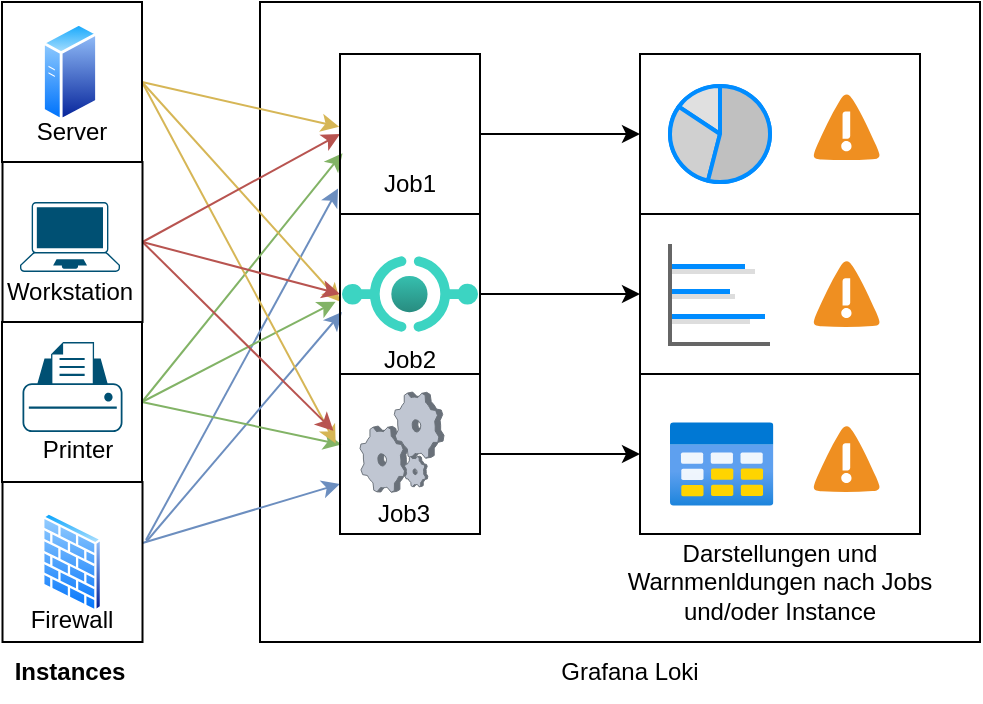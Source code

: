 <mxfile version="21.2.9" type="device">
  <diagram name="Page-1" id="CWH5NlU9q9CjvMd9MiRt">
    <mxGraphModel dx="1434" dy="782" grid="1" gridSize="10" guides="1" tooltips="1" connect="1" arrows="1" fold="1" page="1" pageScale="1" pageWidth="850" pageHeight="1100" math="0" shadow="0">
      <root>
        <mxCell id="0" />
        <mxCell id="1" parent="0" />
        <mxCell id="TSLGlhMcsG2Oh3ILdl1S-78" value="" style="rounded=0;whiteSpace=wrap;html=1;fillColor=none;" parent="1" vertex="1">
          <mxGeometry x="370" y="276" width="140" height="80" as="geometry" />
        </mxCell>
        <mxCell id="TSLGlhMcsG2Oh3ILdl1S-77" value="" style="rounded=0;whiteSpace=wrap;html=1;fillColor=none;" parent="1" vertex="1">
          <mxGeometry x="370" y="196" width="140" height="80" as="geometry" />
        </mxCell>
        <mxCell id="TSLGlhMcsG2Oh3ILdl1S-27" value="" style="rounded=0;whiteSpace=wrap;html=1;fillColor=none;" parent="1" vertex="1">
          <mxGeometry x="180" y="90" width="360" height="320" as="geometry" />
        </mxCell>
        <mxCell id="TSLGlhMcsG2Oh3ILdl1S-68" value="" style="rounded=0;whiteSpace=wrap;html=1;fillColor=none;" parent="1" vertex="1">
          <mxGeometry x="370" y="116" width="140" height="240" as="geometry" />
        </mxCell>
        <mxCell id="TSLGlhMcsG2Oh3ILdl1S-54" style="rounded=0;orthogonalLoop=1;jettySize=auto;html=1;entryX=-0.014;entryY=0.841;entryDx=0;entryDy=0;exitX=1.025;exitY=0.363;exitDx=0;exitDy=0;exitPerimeter=0;fillColor=#dae8fc;strokeColor=#6c8ebf;entryPerimeter=0;" parent="1" source="TSLGlhMcsG2Oh3ILdl1S-17" target="TSLGlhMcsG2Oh3ILdl1S-18" edge="1">
          <mxGeometry relative="1" as="geometry" />
        </mxCell>
        <mxCell id="TSLGlhMcsG2Oh3ILdl1S-55" style="rounded=0;orthogonalLoop=1;jettySize=auto;html=1;entryX=0.014;entryY=0.613;entryDx=0;entryDy=0;entryPerimeter=0;exitX=1.025;exitY=0.375;exitDx=0;exitDy=0;exitPerimeter=0;fillColor=#dae8fc;strokeColor=#6c8ebf;" parent="1" source="TSLGlhMcsG2Oh3ILdl1S-17" target="TSLGlhMcsG2Oh3ILdl1S-19" edge="1">
          <mxGeometry relative="1" as="geometry" />
        </mxCell>
        <mxCell id="TSLGlhMcsG2Oh3ILdl1S-56" style="rounded=0;orthogonalLoop=1;jettySize=auto;html=1;entryX=0;entryY=0.5;entryDx=0;entryDy=0;fillColor=#dae8fc;strokeColor=#6c8ebf;" parent="1" edge="1">
          <mxGeometry relative="1" as="geometry">
            <mxPoint x="121.25" y="360.533" as="sourcePoint" />
            <mxPoint x="220" y="331" as="targetPoint" />
          </mxGeometry>
        </mxCell>
        <mxCell id="TSLGlhMcsG2Oh3ILdl1S-17" value="" style="rounded=0;whiteSpace=wrap;html=1;fillColor=none;" parent="1" vertex="1">
          <mxGeometry x="51.25" y="330" width="70" height="80" as="geometry" />
        </mxCell>
        <mxCell id="TSLGlhMcsG2Oh3ILdl1S-57" style="rounded=0;orthogonalLoop=1;jettySize=auto;html=1;entryX=0.018;entryY=0.62;entryDx=0;entryDy=0;exitX=1;exitY=0.5;exitDx=0;exitDy=0;fillColor=#d5e8d4;strokeColor=#82b366;entryPerimeter=0;" parent="1" source="TSLGlhMcsG2Oh3ILdl1S-16" target="TSLGlhMcsG2Oh3ILdl1S-18" edge="1">
          <mxGeometry relative="1" as="geometry">
            <mxPoint x="130" y="290" as="sourcePoint" />
          </mxGeometry>
        </mxCell>
        <mxCell id="TSLGlhMcsG2Oh3ILdl1S-58" style="rounded=0;orthogonalLoop=1;jettySize=auto;html=1;entryX=-0.031;entryY=0.548;entryDx=0;entryDy=0;entryPerimeter=0;exitX=1;exitY=0.5;exitDx=0;exitDy=0;fillColor=#d5e8d4;strokeColor=#82b366;" parent="1" source="TSLGlhMcsG2Oh3ILdl1S-16" target="TSLGlhMcsG2Oh3ILdl1S-19" edge="1">
          <mxGeometry relative="1" as="geometry" />
        </mxCell>
        <mxCell id="TSLGlhMcsG2Oh3ILdl1S-59" style="rounded=0;orthogonalLoop=1;jettySize=auto;html=1;entryX=0.01;entryY=0.441;entryDx=0;entryDy=0;entryPerimeter=0;exitX=1;exitY=0.5;exitDx=0;exitDy=0;fillColor=#d5e8d4;strokeColor=#82b366;" parent="1" source="TSLGlhMcsG2Oh3ILdl1S-16" target="TSLGlhMcsG2Oh3ILdl1S-20" edge="1">
          <mxGeometry relative="1" as="geometry" />
        </mxCell>
        <mxCell id="TSLGlhMcsG2Oh3ILdl1S-16" value="" style="rounded=0;whiteSpace=wrap;html=1;fillColor=none;" parent="1" vertex="1">
          <mxGeometry x="51" y="250" width="70" height="80" as="geometry" />
        </mxCell>
        <mxCell id="TSLGlhMcsG2Oh3ILdl1S-63" style="rounded=0;orthogonalLoop=1;jettySize=auto;html=1;entryX=-0.006;entryY=0.455;entryDx=0;entryDy=0;entryPerimeter=0;fillColor=#fff2cc;strokeColor=#d6b656;exitX=1;exitY=0.5;exitDx=0;exitDy=0;" parent="1" source="TSLGlhMcsG2Oh3ILdl1S-7" target="TSLGlhMcsG2Oh3ILdl1S-18" edge="1">
          <mxGeometry relative="1" as="geometry" />
        </mxCell>
        <mxCell id="TSLGlhMcsG2Oh3ILdl1S-64" style="rounded=0;orthogonalLoop=1;jettySize=auto;html=1;entryX=0.002;entryY=0.548;entryDx=0;entryDy=0;entryPerimeter=0;fillColor=#fff2cc;strokeColor=#d6b656;exitX=1;exitY=0.5;exitDx=0;exitDy=0;" parent="1" source="TSLGlhMcsG2Oh3ILdl1S-7" target="TSLGlhMcsG2Oh3ILdl1S-19" edge="1">
          <mxGeometry relative="1" as="geometry" />
        </mxCell>
        <mxCell id="TSLGlhMcsG2Oh3ILdl1S-65" style="rounded=0;orthogonalLoop=1;jettySize=auto;html=1;entryX=-0.031;entryY=0.434;entryDx=0;entryDy=0;entryPerimeter=0;fillColor=#fff2cc;strokeColor=#d6b656;exitX=1;exitY=0.5;exitDx=0;exitDy=0;" parent="1" source="TSLGlhMcsG2Oh3ILdl1S-7" target="TSLGlhMcsG2Oh3ILdl1S-20" edge="1">
          <mxGeometry relative="1" as="geometry" />
        </mxCell>
        <mxCell id="TSLGlhMcsG2Oh3ILdl1S-7" value="" style="rounded=0;whiteSpace=wrap;html=1;fillColor=none;" parent="1" vertex="1">
          <mxGeometry x="51" y="90" width="70" height="80" as="geometry" />
        </mxCell>
        <mxCell id="TSLGlhMcsG2Oh3ILdl1S-2" value="" style="points=[[0.13,0.02,0],[0.5,0,0],[0.87,0.02,0],[0.885,0.4,0],[0.985,0.985,0],[0.5,1,0],[0.015,0.985,0],[0.115,0.4,0]];verticalLabelPosition=bottom;sketch=0;html=1;verticalAlign=top;aspect=fixed;align=center;pointerEvents=1;shape=mxgraph.cisco19.laptop;fillColor=#005073;strokeColor=none;" parent="1" vertex="1">
          <mxGeometry x="60" y="190" width="50" height="35" as="geometry" />
        </mxCell>
        <mxCell id="TSLGlhMcsG2Oh3ILdl1S-4" value="" style="points=[[0.22,0.185,0],[0.5,0,0],[0.78,0.185,0],[0.975,0.49,0],[1,0.73,0],[0.975,0.97,0],[0.5,1,0],[0.025,0.97,0],[0,0.73,0],[0.025,0.49,0]];verticalLabelPosition=bottom;sketch=0;html=1;verticalAlign=top;aspect=fixed;align=center;pointerEvents=1;shape=mxgraph.cisco19.printer;fillColor=#005073;strokeColor=none;" parent="1" vertex="1">
          <mxGeometry x="61.25" y="260" width="50" height="45" as="geometry" />
        </mxCell>
        <mxCell id="TSLGlhMcsG2Oh3ILdl1S-5" value="" style="image;aspect=fixed;perimeter=ellipsePerimeter;html=1;align=center;shadow=0;dashed=0;spacingTop=3;image=img/lib/active_directory/firewall.svg;" parent="1" vertex="1">
          <mxGeometry x="70.75" y="345" width="30.5" height="50" as="geometry" />
        </mxCell>
        <mxCell id="TSLGlhMcsG2Oh3ILdl1S-6" value="" style="image;aspect=fixed;perimeter=ellipsePerimeter;html=1;align=center;shadow=0;dashed=0;spacingTop=3;image=img/lib/active_directory/generic_server.svg;" parent="1" vertex="1">
          <mxGeometry x="71" y="100" width="28.0" height="50" as="geometry" />
        </mxCell>
        <mxCell id="TSLGlhMcsG2Oh3ILdl1S-8" value="&lt;b&gt;Instances&lt;/b&gt;" style="text;html=1;strokeColor=none;fillColor=none;align=center;verticalAlign=middle;whiteSpace=wrap;rounded=0;" parent="1" vertex="1">
          <mxGeometry x="55" y="410" width="60" height="30" as="geometry" />
        </mxCell>
        <mxCell id="TSLGlhMcsG2Oh3ILdl1S-9" value="Server" style="text;html=1;strokeColor=none;fillColor=none;align=center;verticalAlign=middle;whiteSpace=wrap;rounded=0;" parent="1" vertex="1">
          <mxGeometry x="56.25" y="140" width="60" height="30" as="geometry" />
        </mxCell>
        <mxCell id="TSLGlhMcsG2Oh3ILdl1S-10" value="Workstation" style="text;html=1;strokeColor=none;fillColor=none;align=center;verticalAlign=middle;whiteSpace=wrap;rounded=0;" parent="1" vertex="1">
          <mxGeometry x="55" y="220" width="60" height="30" as="geometry" />
        </mxCell>
        <mxCell id="TSLGlhMcsG2Oh3ILdl1S-11" value="Printer" style="text;html=1;strokeColor=none;fillColor=none;align=center;verticalAlign=middle;whiteSpace=wrap;rounded=0;" parent="1" vertex="1">
          <mxGeometry x="59" y="299" width="60" height="30" as="geometry" />
        </mxCell>
        <mxCell id="TSLGlhMcsG2Oh3ILdl1S-13" value="Firewall" style="text;html=1;strokeColor=none;fillColor=none;align=center;verticalAlign=middle;whiteSpace=wrap;rounded=0;" parent="1" vertex="1">
          <mxGeometry x="56.25" y="384" width="60" height="30" as="geometry" />
        </mxCell>
        <mxCell id="TSLGlhMcsG2Oh3ILdl1S-60" style="rounded=0;orthogonalLoop=1;jettySize=auto;html=1;entryX=0;entryY=0.5;entryDx=0;entryDy=0;exitX=1;exitY=0.5;exitDx=0;exitDy=0;fillColor=#f8cecc;strokeColor=#b85450;" parent="1" source="TSLGlhMcsG2Oh3ILdl1S-15" target="TSLGlhMcsG2Oh3ILdl1S-18" edge="1">
          <mxGeometry relative="1" as="geometry" />
        </mxCell>
        <mxCell id="TSLGlhMcsG2Oh3ILdl1S-61" style="rounded=0;orthogonalLoop=1;jettySize=auto;html=1;entryX=0;entryY=0.5;entryDx=0;entryDy=0;exitX=1;exitY=0.5;exitDx=0;exitDy=0;fillColor=#f8cecc;strokeColor=#b85450;" parent="1" source="TSLGlhMcsG2Oh3ILdl1S-15" target="TSLGlhMcsG2Oh3ILdl1S-19" edge="1">
          <mxGeometry relative="1" as="geometry" />
        </mxCell>
        <mxCell id="TSLGlhMcsG2Oh3ILdl1S-62" style="rounded=0;orthogonalLoop=1;jettySize=auto;html=1;entryX=-0.047;entryY=0.355;entryDx=0;entryDy=0;exitX=1;exitY=0.5;exitDx=0;exitDy=0;fillColor=#f8cecc;strokeColor=#b85450;entryPerimeter=0;" parent="1" source="TSLGlhMcsG2Oh3ILdl1S-15" target="TSLGlhMcsG2Oh3ILdl1S-20" edge="1">
          <mxGeometry relative="1" as="geometry" />
        </mxCell>
        <mxCell id="TSLGlhMcsG2Oh3ILdl1S-15" value="" style="rounded=0;whiteSpace=wrap;html=1;fillColor=none;" parent="1" vertex="1">
          <mxGeometry x="51.25" y="170" width="70" height="80" as="geometry" />
        </mxCell>
        <mxCell id="TSLGlhMcsG2Oh3ILdl1S-69" style="edgeStyle=orthogonalEdgeStyle;rounded=0;orthogonalLoop=1;jettySize=auto;html=1;entryX=0;entryY=0.5;entryDx=0;entryDy=0;" parent="1" source="TSLGlhMcsG2Oh3ILdl1S-18" target="TSLGlhMcsG2Oh3ILdl1S-76" edge="1">
          <mxGeometry relative="1" as="geometry" />
        </mxCell>
        <mxCell id="TSLGlhMcsG2Oh3ILdl1S-18" value="" style="rounded=0;whiteSpace=wrap;html=1;fillColor=none;" parent="1" vertex="1">
          <mxGeometry x="220" y="116" width="70" height="80" as="geometry" />
        </mxCell>
        <mxCell id="TSLGlhMcsG2Oh3ILdl1S-70" style="edgeStyle=orthogonalEdgeStyle;rounded=0;orthogonalLoop=1;jettySize=auto;html=1;entryX=0;entryY=0.5;entryDx=0;entryDy=0;" parent="1" source="TSLGlhMcsG2Oh3ILdl1S-19" target="TSLGlhMcsG2Oh3ILdl1S-77" edge="1">
          <mxGeometry relative="1" as="geometry" />
        </mxCell>
        <mxCell id="TSLGlhMcsG2Oh3ILdl1S-19" value="" style="rounded=0;whiteSpace=wrap;html=1;fillColor=none;" parent="1" vertex="1">
          <mxGeometry x="220" y="196" width="70" height="80" as="geometry" />
        </mxCell>
        <mxCell id="TSLGlhMcsG2Oh3ILdl1S-71" style="edgeStyle=orthogonalEdgeStyle;rounded=0;orthogonalLoop=1;jettySize=auto;html=1;entryX=0;entryY=0.5;entryDx=0;entryDy=0;" parent="1" source="TSLGlhMcsG2Oh3ILdl1S-20" target="TSLGlhMcsG2Oh3ILdl1S-78" edge="1">
          <mxGeometry relative="1" as="geometry" />
        </mxCell>
        <mxCell id="TSLGlhMcsG2Oh3ILdl1S-20" value="" style="rounded=0;whiteSpace=wrap;html=1;fillColor=none;" parent="1" vertex="1">
          <mxGeometry x="220" y="276" width="70" height="80" as="geometry" />
        </mxCell>
        <mxCell id="TSLGlhMcsG2Oh3ILdl1S-23" value="" style="shape=image;html=1;verticalAlign=top;verticalLabelPosition=bottom;labelBackgroundColor=#ffffff;imageAspect=0;aspect=fixed;image=https://cdn2.iconfinder.com/data/icons/competitive-strategy-and-corporate-training/512/736_Efficiency_management_processing_productivity_project_Business_Management-128.png" parent="1" vertex="1">
          <mxGeometry x="230" y="126" width="50" height="50" as="geometry" />
        </mxCell>
        <mxCell id="TSLGlhMcsG2Oh3ILdl1S-25" value="" style="verticalLabelPosition=bottom;sketch=0;aspect=fixed;html=1;verticalAlign=top;strokeColor=none;align=center;outlineConnect=0;shape=mxgraph.citrix.process;" parent="1" vertex="1">
          <mxGeometry x="230" y="285" width="42" height="50.08" as="geometry" />
        </mxCell>
        <mxCell id="TSLGlhMcsG2Oh3ILdl1S-28" value="Grafana Loki" style="text;html=1;strokeColor=none;fillColor=none;align=center;verticalAlign=middle;whiteSpace=wrap;rounded=0;" parent="1" vertex="1">
          <mxGeometry x="320" y="410" width="90" height="30" as="geometry" />
        </mxCell>
        <mxCell id="TSLGlhMcsG2Oh3ILdl1S-29" value="" style="image;aspect=fixed;html=1;points=[];align=center;fontSize=12;image=img/lib/azure2/other/API_Proxy.svg;" parent="1" vertex="1">
          <mxGeometry x="221" y="217" width="68" height="38" as="geometry" />
        </mxCell>
        <mxCell id="TSLGlhMcsG2Oh3ILdl1S-31" value="" style="verticalLabelPosition=bottom;shadow=0;dashed=0;align=center;html=1;verticalAlign=top;strokeWidth=1;shape=mxgraph.mockup.graphics.pieChart;strokeColor=#008cff;parts=10,20,35;partColors=#e0e0e0,#d0d0d0,#c0c0c0,#b0b0b0,#a0a0a0;strokeWidth=2;" parent="1" vertex="1">
          <mxGeometry x="385" y="132" width="50" height="48" as="geometry" />
        </mxCell>
        <mxCell id="TSLGlhMcsG2Oh3ILdl1S-32" value="Darstellungen und Warnmenldungen nach Jobs und/oder Instance" style="text;html=1;strokeColor=none;fillColor=none;align=center;verticalAlign=middle;whiteSpace=wrap;rounded=0;" parent="1" vertex="1">
          <mxGeometry x="360" y="365" width="160" height="30" as="geometry" />
        </mxCell>
        <mxCell id="TSLGlhMcsG2Oh3ILdl1S-34" value="Job1" style="text;html=1;strokeColor=none;fillColor=none;align=center;verticalAlign=middle;whiteSpace=wrap;rounded=0;" parent="1" vertex="1">
          <mxGeometry x="225" y="166" width="60" height="30" as="geometry" />
        </mxCell>
        <mxCell id="TSLGlhMcsG2Oh3ILdl1S-38" value="Job2" style="text;html=1;strokeColor=none;fillColor=none;align=center;verticalAlign=middle;whiteSpace=wrap;rounded=0;" parent="1" vertex="1">
          <mxGeometry x="225" y="253.5" width="60" height="30" as="geometry" />
        </mxCell>
        <mxCell id="TSLGlhMcsG2Oh3ILdl1S-39" value="Job3" style="text;html=1;strokeColor=none;fillColor=none;align=center;verticalAlign=middle;whiteSpace=wrap;rounded=0;" parent="1" vertex="1">
          <mxGeometry x="222" y="331" width="60" height="30" as="geometry" />
        </mxCell>
        <mxCell id="TSLGlhMcsG2Oh3ILdl1S-72" value="" style="shadow=0;dashed=0;html=1;strokeColor=none;fillColor=#4495D1;labelPosition=center;verticalLabelPosition=bottom;verticalAlign=top;align=center;outlineConnect=0;shape=mxgraph.veeam.2d.alert;" parent="1" vertex="1">
          <mxGeometry x="456.8" y="136" width="33.2" height="33.2" as="geometry" />
        </mxCell>
        <mxCell id="TSLGlhMcsG2Oh3ILdl1S-73" value="" style="shadow=0;dashed=0;html=1;strokeColor=none;fillColor=#4495D1;labelPosition=center;verticalLabelPosition=bottom;verticalAlign=top;align=center;outlineConnect=0;shape=mxgraph.veeam.2d.alert;" parent="1" vertex="1">
          <mxGeometry x="456.8" y="301.88" width="33.2" height="33.2" as="geometry" />
        </mxCell>
        <mxCell id="TSLGlhMcsG2Oh3ILdl1S-74" value="" style="shadow=0;dashed=0;html=1;strokeColor=none;fillColor=#4495D1;labelPosition=center;verticalLabelPosition=bottom;verticalAlign=top;align=center;outlineConnect=0;shape=mxgraph.veeam.2d.alert;" parent="1" vertex="1">
          <mxGeometry x="456.8" y="219.4" width="33.2" height="33.2" as="geometry" />
        </mxCell>
        <mxCell id="TSLGlhMcsG2Oh3ILdl1S-76" value="" style="rounded=0;whiteSpace=wrap;html=1;fillColor=none;" parent="1" vertex="1">
          <mxGeometry x="370" y="116" width="140" height="80" as="geometry" />
        </mxCell>
        <mxCell id="TSLGlhMcsG2Oh3ILdl1S-81" value="" style="verticalLabelPosition=bottom;shadow=0;dashed=0;align=center;html=1;verticalAlign=top;strokeWidth=1;shape=mxgraph.mockup.graphics.barChart;strokeColor=none;strokeColor2=none;strokeColor3=#666666;fillColor2=#008cff;fillColor3=#dddddd;" parent="1" vertex="1">
          <mxGeometry x="385" y="211" width="50" height="50" as="geometry" />
        </mxCell>
        <mxCell id="TSLGlhMcsG2Oh3ILdl1S-109" value="" style="image;aspect=fixed;html=1;points=[];align=center;fontSize=12;image=img/lib/azure2/general/Table.svg;" parent="1" vertex="1">
          <mxGeometry x="385" y="300" width="51.69" height="42" as="geometry" />
        </mxCell>
      </root>
    </mxGraphModel>
  </diagram>
</mxfile>
